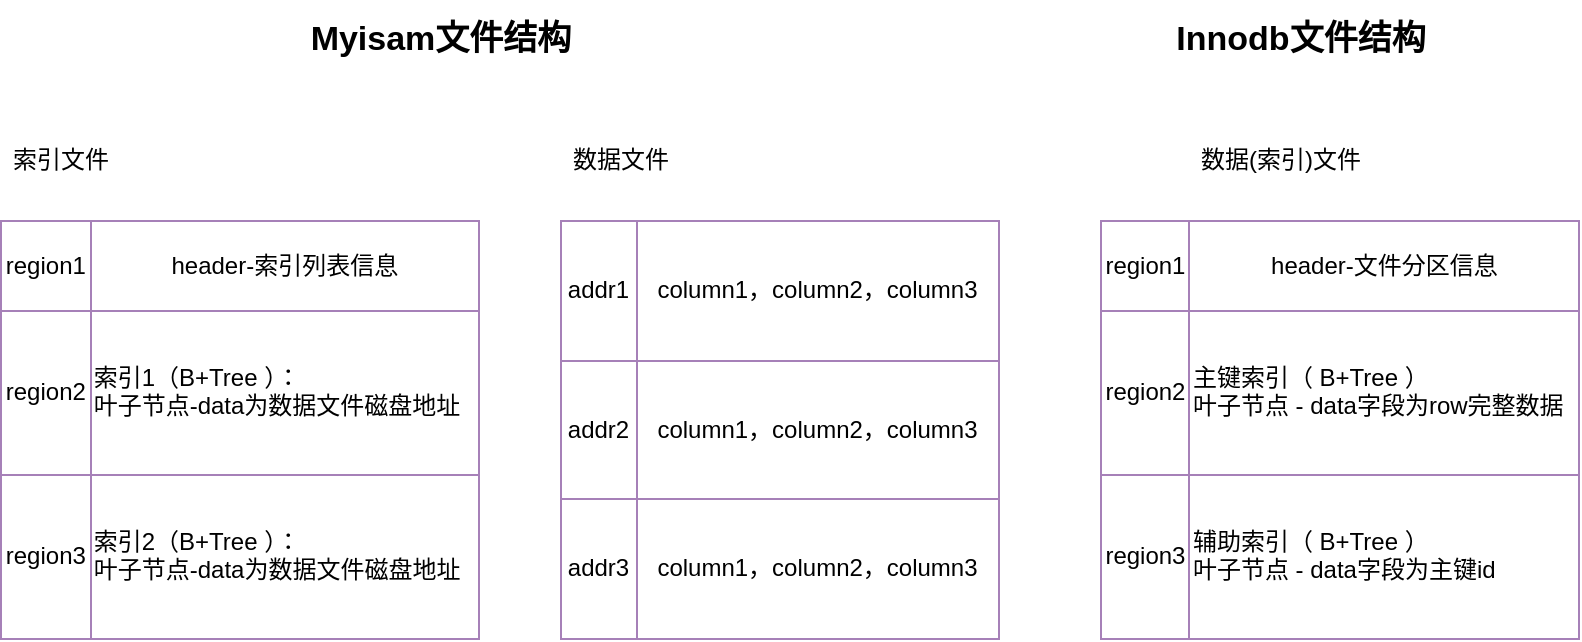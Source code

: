 <mxfile version="12.1.3" type="github" pages="1"><diagram id="VnKKyODaMPCt6cO_Drev" name="Page-1"><mxGraphModel dx="946" dy="468" grid="1" gridSize="10" guides="1" tooltips="1" connect="1" arrows="1" fold="1" page="1" pageScale="1" pageWidth="827" pageHeight="1169" math="0" shadow="0"><root><mxCell id="0"/><mxCell id="1" parent="0"/><mxCell id="NKDIh9VBiMntwjbJ-o3f-12" value="" style="group" vertex="1" connectable="0" parent="1"><mxGeometry x="20" y="40" width="500" height="310" as="geometry"/></mxCell><mxCell id="NKDIh9VBiMntwjbJ-o3f-2" value="&lt;table border=&quot;1&quot; width=&quot;100%&quot; style=&quot;width: 100% ; height: 100% ; border-collapse: collapse ; border: 1px solid rgb(166 , 128 , 184)&quot; align=&quot;left&quot;&gt;&lt;tbody&gt;&lt;tr&gt;&lt;td align=&quot;center&quot;&gt;region1&lt;br&gt;&lt;/td&gt;&lt;td align=&quot;center&quot;&gt;header-索引列表信息&lt;/td&gt;&lt;/tr&gt;&lt;tr&gt;&lt;td align=&quot;center&quot;&gt;region2&lt;br&gt;&lt;/td&gt;&lt;td align=&quot;center&quot; style=&quot;text-align: left&quot;&gt;索引1（B+Tree ）：&lt;br&gt;叶子节点-data为数据文件磁盘地址&lt;/td&gt;&lt;/tr&gt;&lt;tr&gt;&lt;td align=&quot;center&quot;&gt;region3&lt;br&gt;&lt;/td&gt;&lt;td align=&quot;center&quot;&gt;&lt;div style=&quot;text-align: left&quot;&gt;&lt;span style=&quot;text-align: left&quot;&gt;索引2（&lt;/span&gt;&lt;span&gt;B+Tree&lt;/span&gt;&lt;span&gt;&amp;nbsp;&lt;/span&gt;&lt;span&gt;）：&lt;/span&gt;&lt;/div&gt;&lt;div style=&quot;text-align: left&quot;&gt;&lt;span&gt;叶&lt;/span&gt;&lt;span&gt;子节点-&lt;/span&gt;&lt;span&gt;data为数据文件磁盘地址&lt;/span&gt;&lt;/div&gt;&lt;/td&gt;&lt;/tr&gt;&lt;/tbody&gt;&lt;/table&gt;" style="text;html=1;strokeColor=none;fillColor=none;overflow=fill;" vertex="1" parent="NKDIh9VBiMntwjbJ-o3f-12"><mxGeometry y="100" width="240" height="210" as="geometry"/></mxCell><mxCell id="NKDIh9VBiMntwjbJ-o3f-5" value="索引文件" style="text;html=1;resizable=0;autosize=1;align=center;verticalAlign=middle;points=[];fillColor=none;strokeColor=none;rounded=0;" vertex="1" parent="NKDIh9VBiMntwjbJ-o3f-12"><mxGeometry y="60" width="60" height="20" as="geometry"/></mxCell><mxCell id="NKDIh9VBiMntwjbJ-o3f-6" value="数据文件" style="text;html=1;resizable=0;autosize=1;align=center;verticalAlign=middle;points=[];fillColor=none;strokeColor=none;rounded=0;" vertex="1" parent="NKDIh9VBiMntwjbJ-o3f-12"><mxGeometry x="280" y="60" width="60" height="20" as="geometry"/></mxCell><mxCell id="NKDIh9VBiMntwjbJ-o3f-7" value="&lt;table border=&quot;1&quot; width=&quot;100%&quot; style=&quot;width: 100% ; height: 100% ; border-collapse: collapse ; border: 1px solid rgb(166 , 128 , 184)&quot; align=&quot;left&quot;&gt;&lt;tbody&gt;&lt;tr&gt;&lt;td align=&quot;center&quot;&gt;addr1&lt;/td&gt;&lt;td align=&quot;center&quot;&gt;column1，column2，column3&lt;/td&gt;&lt;/tr&gt;&lt;tr&gt;&lt;td align=&quot;center&quot;&gt;addr2&lt;br&gt;&lt;/td&gt;&lt;td align=&quot;center&quot;&gt;column1，column2，column3&lt;br&gt;&lt;/td&gt;&lt;/tr&gt;&lt;tr&gt;&lt;td align=&quot;center&quot;&gt;addr3&lt;br&gt;&lt;/td&gt;&lt;td align=&quot;center&quot;&gt;column1，column2，column3&lt;br&gt;&lt;/td&gt;&lt;/tr&gt;&lt;/tbody&gt;&lt;/table&gt;" style="text;html=1;strokeColor=none;fillColor=none;overflow=fill;" vertex="1" parent="NKDIh9VBiMntwjbJ-o3f-12"><mxGeometry x="280" y="100" width="220" height="210" as="geometry"/></mxCell><mxCell id="NKDIh9VBiMntwjbJ-o3f-8" value="&lt;font style=&quot;font-size: 17px&quot;&gt;&lt;b&gt;Myisam文件结构&lt;/b&gt;&lt;/font&gt;" style="text;html=1;resizable=0;autosize=1;align=center;verticalAlign=middle;points=[];fillColor=none;strokeColor=none;rounded=0;" vertex="1" parent="NKDIh9VBiMntwjbJ-o3f-12"><mxGeometry x="145" width="150" height="20" as="geometry"/></mxCell><mxCell id="NKDIh9VBiMntwjbJ-o3f-18" value="" style="group" vertex="1" connectable="0" parent="1"><mxGeometry x="560" y="30" width="250" height="320" as="geometry"/></mxCell><mxCell id="NKDIh9VBiMntwjbJ-o3f-9" value="&lt;table border=&quot;1&quot; width=&quot;100%&quot; style=&quot;width: 100% ; height: 100% ; border-collapse: collapse ; border: 1px solid rgb(166 , 128 , 184)&quot; align=&quot;left&quot;&gt;&lt;tbody&gt;&lt;tr&gt;&lt;td align=&quot;center&quot;&gt;region1&lt;br&gt;&lt;/td&gt;&lt;td align=&quot;center&quot;&gt;header-文件分区信息&lt;/td&gt;&lt;/tr&gt;&lt;tr&gt;&lt;td align=&quot;center&quot;&gt;region2&lt;br&gt;&lt;/td&gt;&lt;td align=&quot;center&quot; style=&quot;text-align: left&quot;&gt;主键索引（ B+Tree ）&lt;br&gt;叶子节点 - data字段为row完整数据&lt;/td&gt;&lt;/tr&gt;&lt;tr&gt;&lt;td align=&quot;center&quot;&gt;region3&lt;br&gt;&lt;/td&gt;&lt;td align=&quot;center&quot;&gt;&lt;div style=&quot;text-align: left&quot;&gt;&lt;span style=&quot;text-align: left&quot;&gt;辅助索引&lt;/span&gt;&lt;span&gt;（ B+Tree ）&lt;/span&gt;&lt;/div&gt;&lt;div style=&quot;text-align: left&quot;&gt;&lt;span style=&quot;text-align: left&quot;&gt;叶子节点 - data&lt;/span&gt;&lt;span&gt;字段为主键id&lt;/span&gt;&lt;/div&gt;&lt;/td&gt;&lt;/tr&gt;&lt;/tbody&gt;&lt;/table&gt;" style="text;html=1;strokeColor=none;fillColor=none;overflow=fill;" vertex="1" parent="NKDIh9VBiMntwjbJ-o3f-18"><mxGeometry x="10" y="110" width="240" height="210" as="geometry"/></mxCell><mxCell id="NKDIh9VBiMntwjbJ-o3f-17" value="数据(索引)文件" style="text;html=1;resizable=0;autosize=1;align=center;verticalAlign=middle;points=[];fillColor=none;strokeColor=none;rounded=0;" vertex="1" parent="NKDIh9VBiMntwjbJ-o3f-18"><mxGeometry x="50" y="70.227" width="100" height="20" as="geometry"/></mxCell><mxCell id="NKDIh9VBiMntwjbJ-o3f-11" value="&lt;span style=&quot;font-size: 17px&quot;&gt;&lt;b&gt;Innodb&lt;/b&gt;&lt;/span&gt;&lt;b style=&quot;font-size: 17px&quot;&gt;文件结构&lt;/b&gt;" style="text;html=1;resizable=0;autosize=1;align=center;verticalAlign=middle;points=[];fillColor=none;strokeColor=none;rounded=0;" vertex="1" parent="NKDIh9VBiMntwjbJ-o3f-18"><mxGeometry x="40" y="10" width="140" height="20" as="geometry"/></mxCell></root></mxGraphModel></diagram></mxfile>